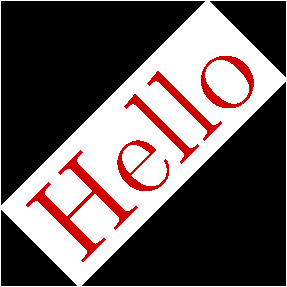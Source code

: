frame f;
filldraw(scale(5cm)*unitsquare, black);
label(f,"Hello", 0.8*red, Fill(white));
add(rotate(45) * scale(5) * f, (2.5cm,2.5cm));
